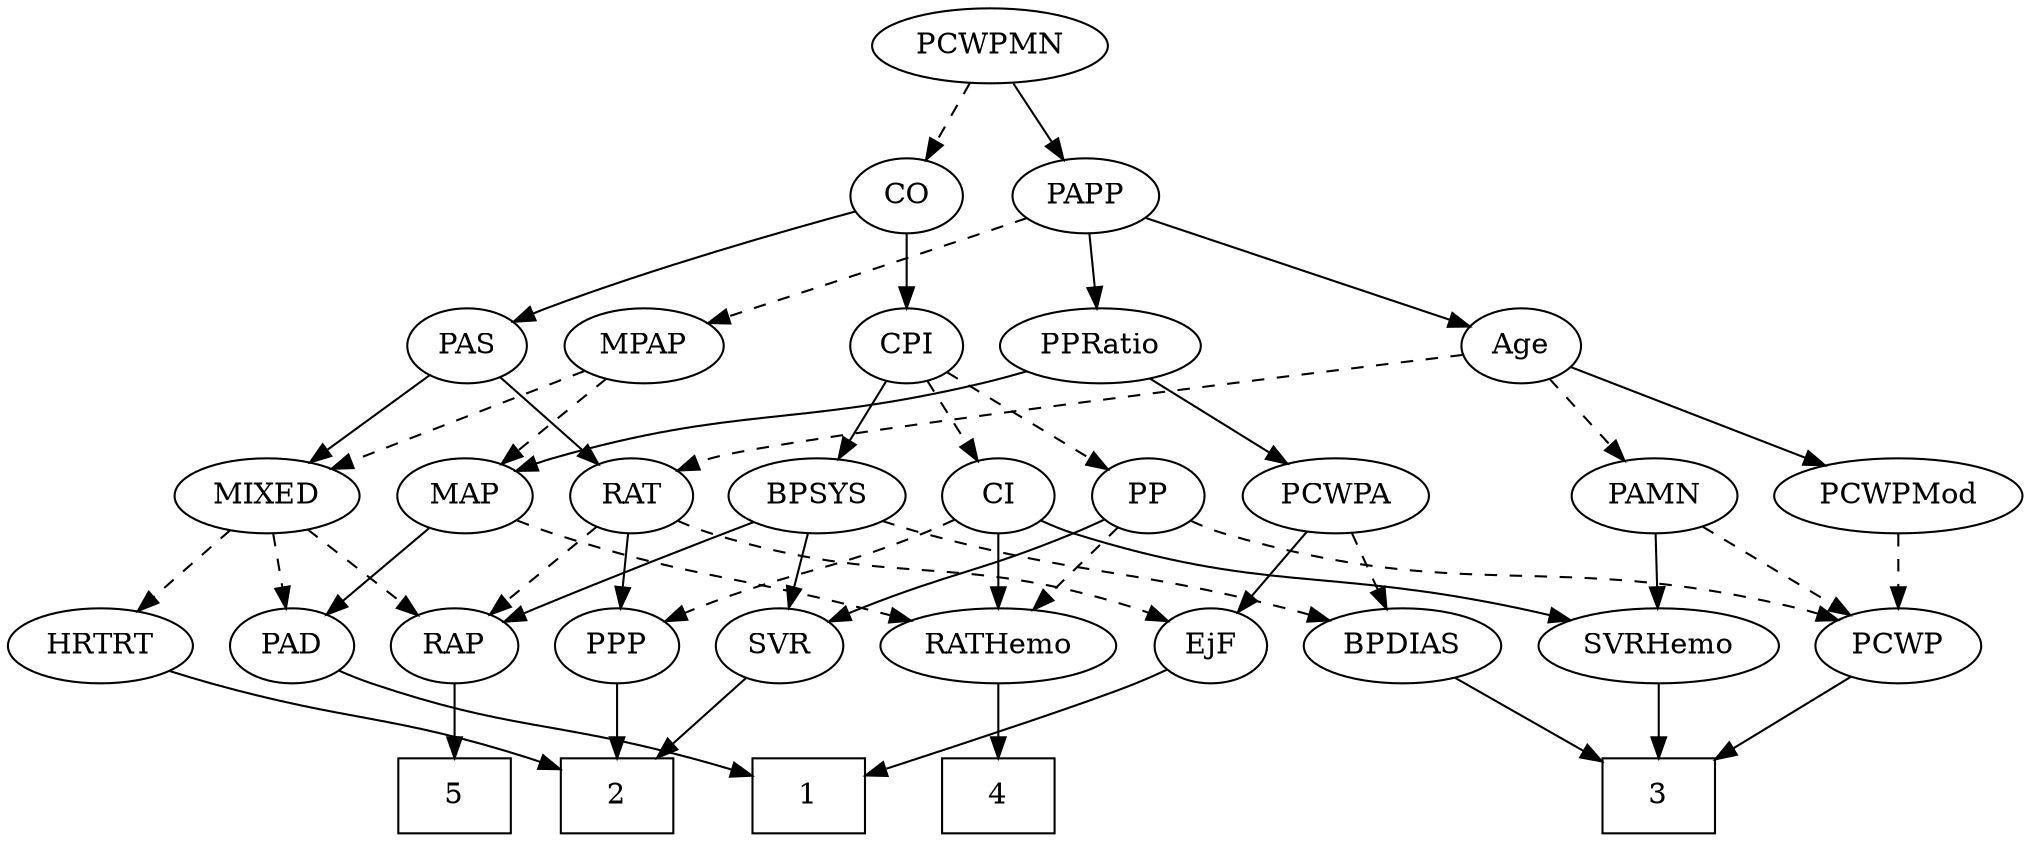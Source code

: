 strict digraph {
	graph [bb="0,0,871.99,396"];
	node [label="\N"];
	1	[height=0.5,
		pos="187.95,18",
		shape=box,
		width=0.75];
	2	[height=0.5,
		pos="345.95,18",
		shape=box,
		width=0.75];
	3	[height=0.5,
		pos="718.95,18",
		shape=box,
		width=0.75];
	4	[height=0.5,
		pos="616.95,18",
		shape=box,
		width=0.75];
	5	[height=0.5,
		pos="27.948,18",
		shape=box,
		width=0.75];
	Age	[height=0.5,
		pos="667.95,234",
		width=0.75];
	PAMN	[height=0.5,
		pos="822.95,162",
		width=1.011];
	Age -> PAMN	[pos="e,797.05,174.7 689.83,223.12 715.28,211.63 757.64,192.49 787.74,178.9",
		style=dashed];
	RAT	[height=0.5,
		pos="201.95,162",
		width=0.75827];
	Age -> RAT	[pos="e,222.43,174.12 642.77,227.32 625.91,223.68 603.18,219.07 582.95,216 430.53,192.86 386.42,221.5 237.95,180 236,179.46 234.03,178.81 \
232.06,178.1",
		style=dashed];
	PCWPMod	[height=0.5,
		pos="716.95,162",
		width=1.4443];
	Age -> PCWPMod	[pos="e,705.07,179.96 678.82,217.46 684.84,208.87 692.47,197.97 699.32,188.19",
		style=solid];
	EjF	[height=0.5,
		pos="273.95,90",
		width=0.75];
	EjF -> 1	[pos="e,209.05,36.18 257.37,75.503 245.97,66.225 230.52,53.656 217.1,42.728",
		style=solid];
	RAP	[height=0.5,
		pos="27.948,90",
		width=0.77632];
	RAP -> 5	[pos="e,27.948,36.104 27.948,71.697 27.948,63.983 27.948,54.712 27.948,46.112",
		style=solid];
	MIXED	[height=0.5,
		pos="115.95,162",
		width=1.1193];
	MIXED -> RAP	[pos="e,44.923,104.5 96.853,145.81 84.043,135.62 67.034,122.09 53.121,111.02",
		style=dashed];
	PAD	[height=0.5,
		pos="102.95,90",
		width=0.79437];
	MIXED -> PAD	[pos="e,106.16,108.28 112.8,144.05 111.37,136.35 109.64,127.03 108.03,118.36",
		style=dashed];
	HRTRT	[height=0.5,
		pos="188.95,90",
		width=1.1013];
	MIXED -> HRTRT	[pos="e,172.79,106.49 132.15,145.46 141.88,136.13 154.44,124.09 165.27,113.7",
		style=dashed];
	MPAP	[height=0.5,
		pos="367.95,234",
		width=0.97491];
	MPAP -> MIXED	[pos="e,146.51,173.78 336.61,225.51 296.73,215.82 225.84,198.01 165.95,180 162.79,179.05 159.53,178.03 156.26,176.98",
		style=dashed];
	MAP	[height=0.5,
		pos="370.95,162",
		width=0.84854];
	MPAP -> MAP	[pos="e,370.21,180.1 368.69,215.7 369.02,207.98 369.42,198.71 369.79,190.11",
		style=dashed];
	BPSYS	[height=0.5,
		pos="284.95,162",
		width=1.0471];
	BPSYS -> RAP	[pos="e,49.532,101.9 256.33,149.92 250.31,147.79 243.96,145.7 237.95,144 162.39,122.59 139.55,132.55 64.948,108 63.034,107.37 61.088,106.67 \
59.14,105.92",
		style=solid];
	SVR	[height=0.5,
		pos="418.95,90",
		width=0.77632];
	BPSYS -> SVR	[pos="e,397.62,102.14 309.53,148.16 331.8,136.52 364.71,119.33 388.62,106.84",
		style=solid];
	BPDIAS	[height=0.5,
		pos="506.95,90",
		width=1.1735];
	BPSYS -> BPDIAS	[pos="e,474.91,101.9 313.54,150.06 319.28,147.97 325.29,145.86 330.95,144 385.88,125.97 400.73,125.14 455.95,108 459.02,107.05 462.2,106.04 \
465.38,105.01",
		style=dashed];
	PAD -> 1	[pos="e,167.28,36.019 119.74,75.17 131.04,65.865 146.22,53.363 159.39,42.516",
		style=solid];
	CO	[height=0.5,
		pos="383.95,306",
		width=0.75];
	PAS	[height=0.5,
		pos="201.95,234",
		width=0.75];
	CO -> PAS	[pos="e,224.81,243.79 360.9,296.13 328.9,283.83 270.85,261.5 234.46,247.51",
		style=solid];
	CPI	[height=0.5,
		pos="546.95,234",
		width=0.75];
	CO -> CPI	[pos="e,525.51,245.07 405.17,294.72 410,292.45 415.13,290.1 419.95,288 459.44,270.79 470.36,269 509.95,252 512.01,251.12 514.12,250.19 \
516.25,249.25",
		style=solid];
	PAS -> MIXED	[pos="e,134.57,178.16 185.37,219.5 173.21,209.61 156.45,195.96 142.44,184.56",
		style=solid];
	PAS -> RAT	[pos="e,201.95,180.1 201.95,215.7 201.95,207.98 201.95,198.71 201.95,190.11",
		style=solid];
	SVRHemo	[height=0.5,
		pos="821.95,90",
		width=1.3902];
	PAMN -> SVRHemo	[pos="e,822.19,108.1 822.7,143.7 822.59,135.98 822.46,126.71 822.33,118.11",
		style=solid];
	PCWP	[height=0.5,
		pos="718.95,90",
		width=0.97491];
	PAMN -> PCWP	[pos="e,739.61,104.91 801.9,146.83 786.44,136.42 765.22,122.15 748.12,110.64",
		style=dashed];
	RATHemo	[height=0.5,
		pos="616.95,90",
		width=1.3721];
	RATHemo -> 4	[pos="e,616.95,36.104 616.95,71.697 616.95,63.983 616.95,54.712 616.95,46.112",
		style=solid];
	CPI -> BPSYS	[pos="e,312.94,174.13 526.15,222.42 520.96,220.07 515.33,217.75 509.95,216 432.78,190.89 409.02,202.13 330.95,180 328.18,179.22 325.35,\
178.34 322.51,177.42",
		style=solid];
	PP	[height=0.5,
		pos="547.95,162",
		width=0.75];
	CPI -> PP	[pos="e,547.7,180.1 547.19,215.7 547.3,207.98 547.44,198.71 547.56,190.11",
		style=dashed];
	CI	[height=0.5,
		pos="619.95,162",
		width=0.75];
	CPI -> CI	[pos="e,605.2,177.14 561.72,218.83 572.11,208.87 586.19,195.37 597.9,184.14",
		style=dashed];
	RAT -> EjF	[pos="e,259.05,105.49 216.87,146.5 226.91,136.73 240.32,123.69 251.63,112.7",
		style=dashed];
	RAT -> RAP	[pos="e,49.725,101.38 180.56,150.8 175.48,148.48 170.05,146.09 164.95,144 121.22,126.12 108.67,125.88 64.948,108 63.083,107.24 61.174,\
106.43 59.256,105.61",
		style=dashed];
	PPP	[height=0.5,
		pos="345.95,90",
		width=0.75];
	RAT -> PPP	[pos="e,324.61,101.37 223.2,150.67 247.55,138.83 287.67,119.33 315.38,105.86",
		style=solid];
	SVR -> 2	[pos="e,363.89,36.204 403.82,74.496 394.39,65.451 382.02,53.585 371.13,43.149",
		style=solid];
	PCWPMod -> PCWP	[pos="e,718.46,108.1 717.44,143.7 717.66,135.98 717.93,126.71 718.17,118.11",
		style=dashed];
	PCWPA	[height=0.5,
		pos="460.95,162",
		width=1.1555];
	PCWPA -> EjF	[pos="e,295.11,101.44 429.24,150.07 388.39,135.95 321.26,112.64 309.95,108 308.13,107.25 306.26,106.46 304.39,105.64",
		style=solid];
	PCWPA -> BPDIAS	[pos="e,496.12,107.47 471.85,144.41 477.41,135.95 484.28,125.49 490.47,116.08",
		style=dashed];
	PCWPMN	[height=0.5,
		pos="421.95,378",
		width=1.3902];
	PCWPMN -> CO	[pos="e,392.8,323.31 412.75,360.05 408.2,351.68 402.62,341.4 397.59,332.13",
		style=dashed];
	PAPP	[height=0.5,
		pos="460.95,306",
		width=0.88464];
	PCWPMN -> PAPP	[pos="e,451.86,323.31 431.39,360.05 436.05,351.68 441.78,341.4 446.94,332.13",
		style=solid];
	SVRHemo -> 3	[pos="e,744.15,36.127 799.6,73.811 785.82,64.447 767.89,52.262 752.44,41.76",
		style=solid];
	BPDIAS -> 3	[pos="e,691.65,28.015 539.61,78.216 578.05,65.524 641.73,44.498 681.95,31.215",
		style=solid];
	MAP -> PAD	[pos="e,124.51,101.98 347.76,149.88 342.63,147.7 337.17,145.61 331.95,144 248.96,118.49 222.68,134.32 139.95,108 138.03,107.39 136.08,\
106.7 134.13,105.97",
		style=solid];
	MAP -> RATHemo	[pos="e,579.88,101.94 394.2,150.09 399.32,147.9 404.77,145.74 409.95,144 474.1,122.39 492.52,125.38 557.95,108 561.95,106.94 566.09,105.81 \
570.24,104.65",
		style=dashed];
	PP -> RATHemo	[pos="e,600.98,107.2 562.24,146.5 571.33,137.28 583.3,125.14 593.73,114.56",
		style=dashed];
	PP -> SVR	[pos="e,439.72,102.27 527.51,149.91 506.31,138.41 472.95,120.3 448.8,107.2",
		style=solid];
	PP -> PCWP	[pos="e,691.85,101.53 569.16,150.69 573.99,148.43 579.12,146.08 583.95,144 593.39,139.92 645.78,119.46 682.44,105.19",
		style=dashed];
	PPP -> 2	[pos="e,345.95,36.104 345.95,71.697 345.95,63.983 345.95,54.712 345.95,46.112",
		style=solid];
	PPRatio	[height=0.5,
		pos="460.95,234",
		width=1.1013];
	PPRatio -> PCWPA	[pos="e,460.95,180.1 460.95,215.7 460.95,207.98 460.95,198.71 460.95,190.11",
		style=solid];
	PPRatio -> MAP	[pos="e,388.78,176.87 441.86,218.15 428.75,207.96 411.18,194.29 396.81,183.12",
		style=solid];
	PCWP -> 3	[pos="e,718.95,36.104 718.95,71.697 718.95,63.983 718.95,54.712 718.95,46.112",
		style=solid];
	CI -> RATHemo	[pos="e,617.68,108.1 619.21,143.7 618.88,135.98 618.48,126.71 618.11,118.11",
		style=solid];
	CI -> SVRHemo	[pos="e,784.97,102.18 641.06,150.46 645.9,148.2 651.06,145.92 655.95,144 677.79,135.4 734.16,117.75 775.17,105.18",
		style=solid];
	CI -> PPP	[pos="e,366.51,101.85 599.39,150.15 594.43,147.86 589.08,145.64 583.95,144 497.07,116.29 468.83,135.71 381.95,108 380.02,107.39 378.07,\
106.69 376.11,105.94",
		style=dashed];
	PAPP -> Age	[pos="e,644.29,243 487.59,295.99 525.21,283.27 593.89,260.04 634.78,246.22",
		style=solid];
	PAPP -> MPAP	[pos="e,386.92,249.28 442.57,291.17 429,280.95 410.29,266.87 395.01,255.37",
		style=dashed];
	PAPP -> PPRatio	[pos="e,460.95,252.1 460.95,287.7 460.95,279.98 460.95,270.71 460.95,262.11",
		style=solid];
	HRTRT -> 2	[pos="e,318.91,31.053 216.29,76.807 242.18,65.264 281.22,47.858 309.7,35.163",
		style=solid];
}
